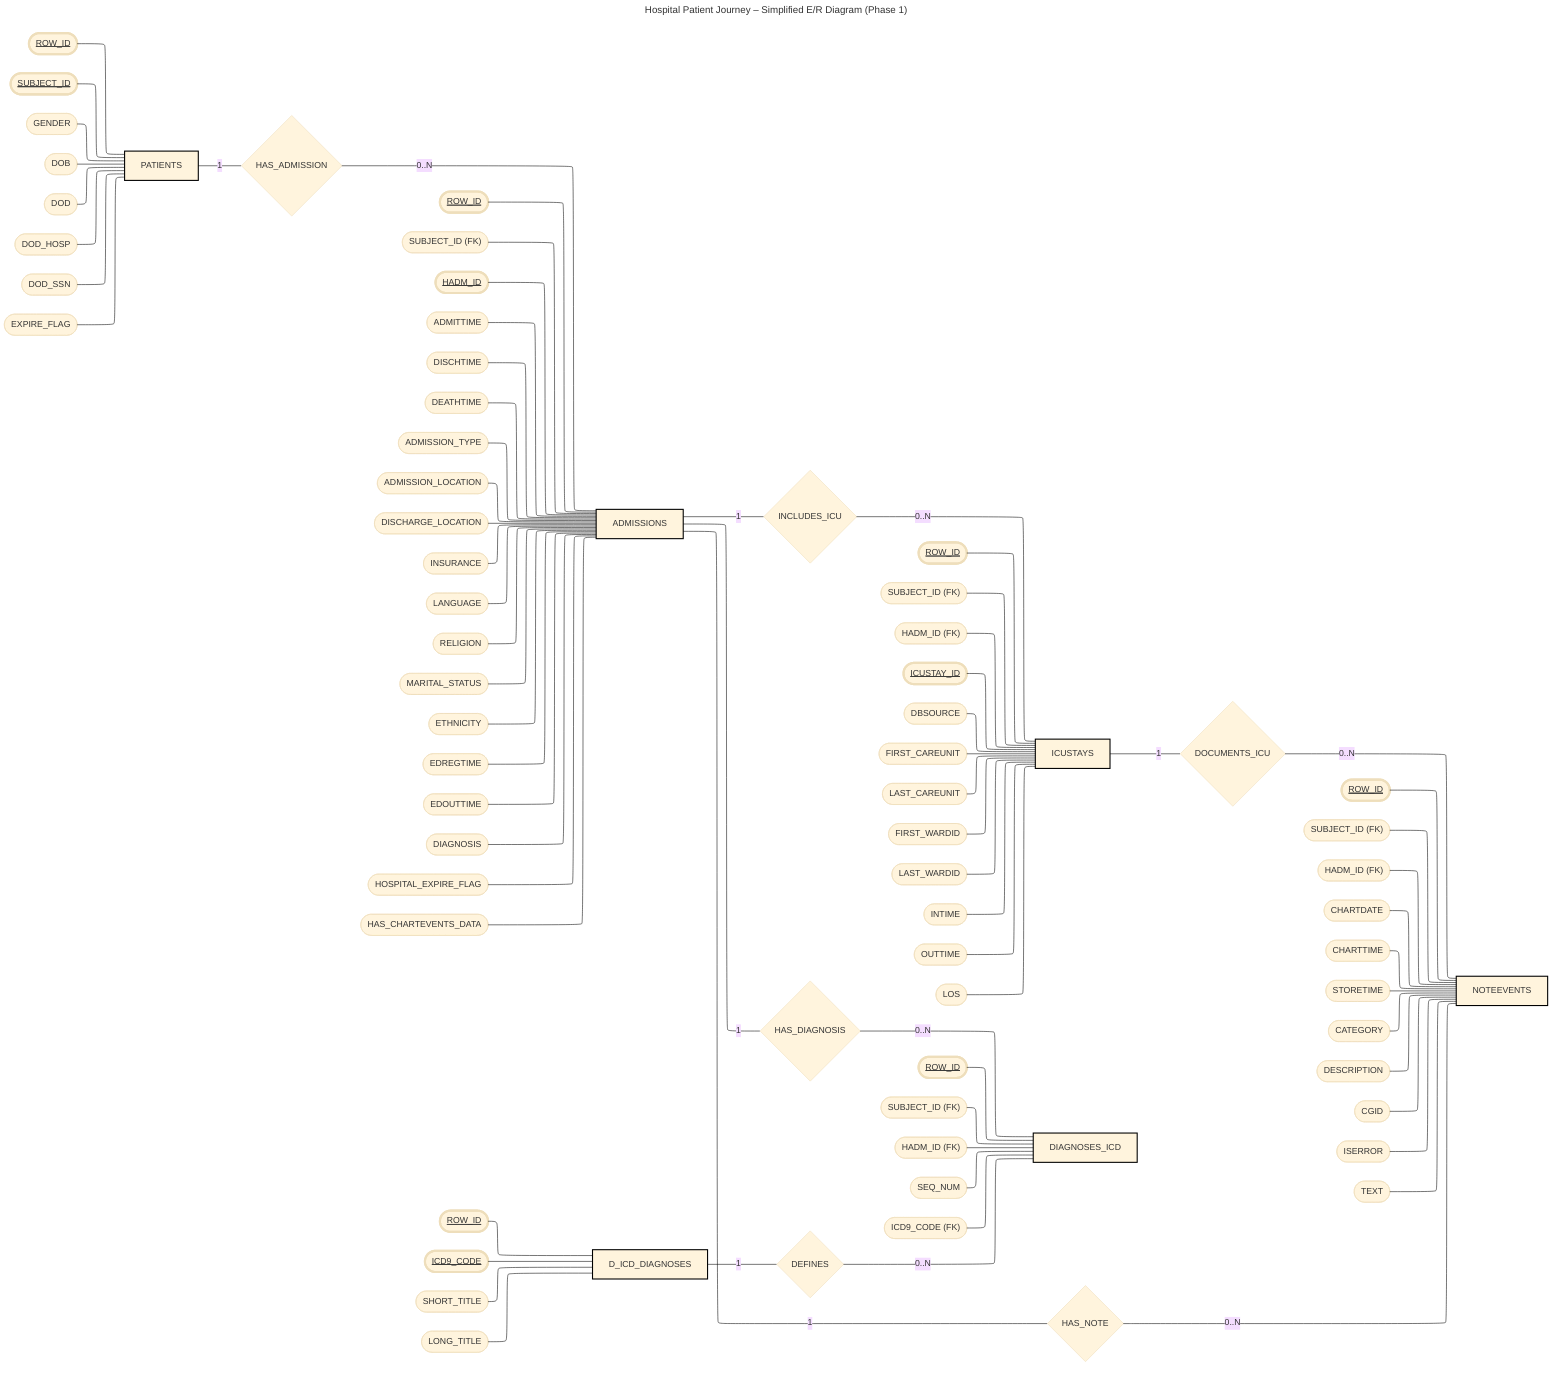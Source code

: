 ---
title: Hospital Patient Journey – Simplified E/R Diagram (Phase 1)
config:
  flowchart:
    layout: LR
    nodeSpacing: 28
    rankSpacing: 24
  layout: elk
---
%%{init: {'theme': 'base', 'themeVariables': { 'background': '#ffffff' }}}%%
flowchart LR
classDef strong stroke:#000,stroke-width:2px
classDef key stroke-width:4px,text-decoration:underline

PAT_ROW(["ROW_ID"]):::key --- PAT["PATIENTS"]:::strong
PAT_ID(["<u>SUBJECT_ID</u>"]):::key --- PAT
PAT_GENDER(["GENDER"]) --- PAT
PAT_DOB(["DOB"]) --- PAT
PAT_DOD(["DOD"]) --- PAT
PAT_DOD_HOSP(["DOD_HOSP"]) --- PAT
PAT_DOD_SSN(["DOD_SSN"]) --- PAT
PAT_EXPIRE(["EXPIRE_FLAG"]) --- PAT

ADM_ROW(["ROW_ID"]):::key --- ADM["ADMISSIONS"]:::strong
ADM_SUBJ(["SUBJECT_ID (FK)"]) --- ADM
ADM_ID(["<u>HADM_ID</u>"]):::key --- ADM
ADM_ADMIT(["ADMITTIME"]) --- ADM
ADM_DISCH(["DISCHTIME"]) --- ADM
ADM_DEATH(["DEATHTIME"]) --- ADM
ADM_TYPE(["ADMISSION_TYPE"]) --- ADM
ADM_LOC(["ADMISSION_LOCATION"]) --- ADM
ADM_DISC_LOC(["DISCHARGE_LOCATION"]) --- ADM
ADM_INS(["INSURANCE"]) --- ADM
ADM_LANG(["LANGUAGE"]) --- ADM
ADM_RELIG(["RELIGION"]) --- ADM
ADM_MARITAL(["MARITAL_STATUS"]) --- ADM
ADM_ETHNIC(["ETHNICITY"]) --- ADM
ADM_EDREG(["EDREGTIME"]) --- ADM
ADM_EDOUT(["EDOUTTIME"]) --- ADM
ADM_DIAG(["DIAGNOSIS"]) --- ADM
ADM_HOSP_EXP(["HOSPITAL_EXPIRE_FLAG"]) --- ADM
ADM_CHART(["HAS_CHARTEVENTS_DATA"]) --- ADM

ICU_ROW(["ROW_ID"]):::key --- ICU["ICUSTAYS"]:::strong
ICU_SUBJ(["SUBJECT_ID (FK)"]) --- ICU
ICU_HADM(["HADM_ID (FK)"]) --- ICU
ICU_ID(["<u>ICUSTAY_ID</u>"]):::key --- ICU
ICU_DB(["DBSOURCE"]) --- ICU
ICU_FIRST(["FIRST_CAREUNIT"]) --- ICU
ICU_LAST(["LAST_CAREUNIT"]) --- ICU
ICU_FIRST_WARD(["FIRST_WARDID"]) --- ICU
ICU_LAST_WARD(["LAST_WARDID"]) --- ICU
ICU_IN(["INTIME"]) --- ICU
ICU_OUT(["OUTTIME"]) --- ICU
ICU_LOS(["LOS"]) --- ICU

NOTE_ID(["<u>ROW_ID</u>"]):::key --- NOTE["NOTEEVENTS"]:::strong
NOTE_SUBJ(["SUBJECT_ID (FK)"]) --- NOTE
NOTE_HADM(["HADM_ID (FK)"]) --- NOTE
NOTE_DATE(["CHARTDATE"]) --- NOTE
NOTE_TIME(["CHARTTIME"]) --- NOTE
NOTE_STORE(["STORETIME"]) --- NOTE
NOTE_CAT(["CATEGORY"]) --- NOTE
NOTE_DESC(["DESCRIPTION"]) --- NOTE
NOTE_CGID(["CGID"]) --- NOTE
NOTE_ERR(["ISERROR"]) --- NOTE
NOTE_TEXT(["TEXT"]) --- NOTE

DIAG_ID(["<u>ROW_ID</u>"]):::key --- DIAG["DIAGNOSES_ICD"]:::strong
DIAG_SUBJ(["SUBJECT_ID (FK)"]) --- DIAG
DIAG_HADM(["HADM_ID (FK)"]) --- DIAG
DIAG_SEQ(["SEQ_NUM"]) --- DIAG
DIAG_CODE(["ICD9_CODE (FK)"]) --- DIAG

ICDD_ROW(["ROW_ID"]):::key --- ICDD["D_ICD_DIAGNOSES"]:::strong
ICDD_CODE(["<u>ICD9_CODE</u>"]):::key --- ICDD
ICDD_SHORT(["SHORT_TITLE"]) --- ICDD
ICDD_LONG(["LONG_TITLE"]) --- ICDD

R_HAS_ADMISSION{HAS_ADMISSION}
PAT -- "1" --- R_HAS_ADMISSION
R_HAS_ADMISSION -- "0..N" --- ADM

R_INCLUDES_ICU{INCLUDES_ICU}
ADM -- "1" --- R_INCLUDES_ICU
R_INCLUDES_ICU -- "0..N" --- ICU

R_HAS_NOTE{HAS_NOTE}
ADM -- "1" --- R_HAS_NOTE
R_HAS_NOTE -- "0..N" --- NOTE

R_DOCUMENTS_ICU{DOCUMENTS_ICU}
ICU -- "1" --- R_DOCUMENTS_ICU
R_DOCUMENTS_ICU -- "0..N" --- NOTE

R_HAS_DIAG{HAS_DIAGNOSIS}
ADM -- "1" --- R_HAS_DIAG
R_HAS_DIAG -- "0..N" --- DIAG

R_DEFINES{DEFINES}
ICDD -- "1" --- R_DEFINES
R_DEFINES -- "0..N" --- DIAG